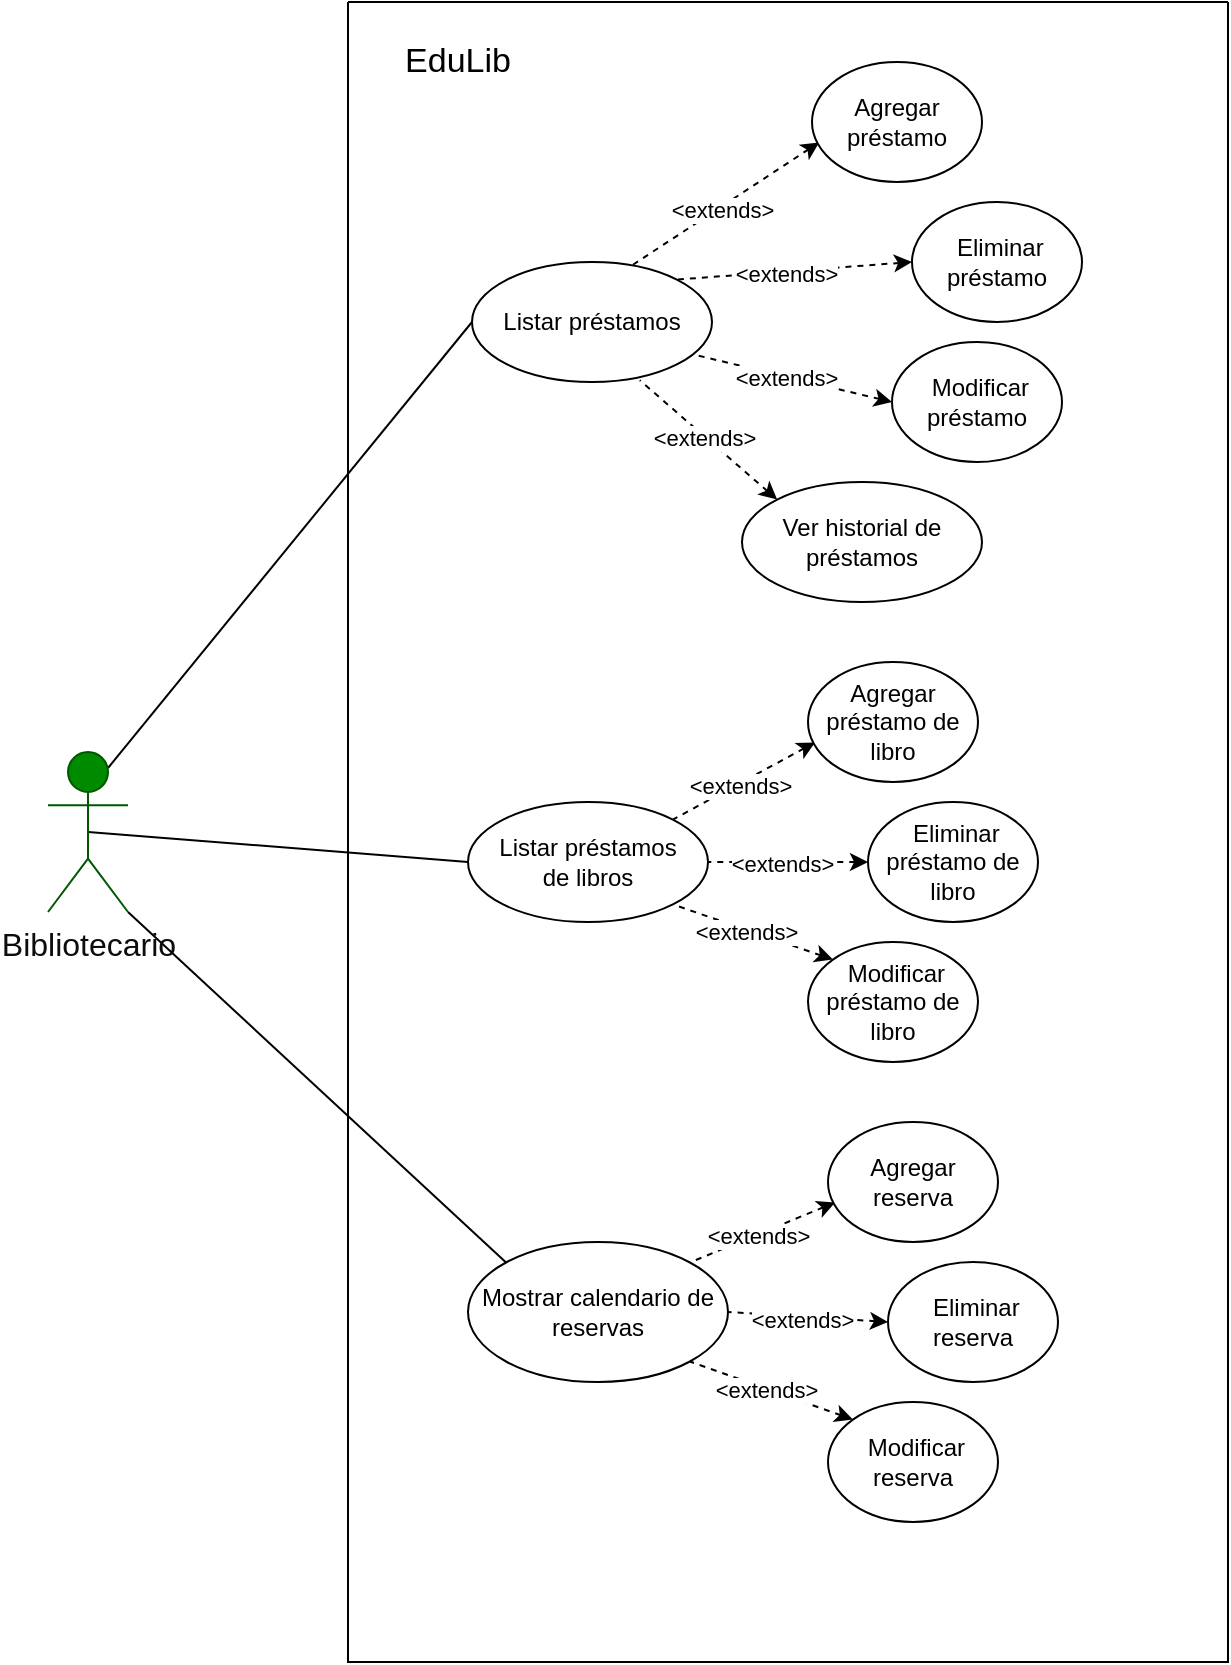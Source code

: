 <mxfile version="24.4.13" type="device">
  <diagram name="Page-1" id="42789a77-a242-8287-6e28-9cd8cfd52e62">
    <mxGraphModel dx="1235" dy="673" grid="1" gridSize="10" guides="1" tooltips="1" connect="1" arrows="1" fold="1" page="1" pageScale="1" pageWidth="1100" pageHeight="850" background="none" math="0" shadow="0">
      <root>
        <mxCell id="0" />
        <mxCell id="1" parent="0" />
        <mxCell id="q1SniMykTE97WwqamMA--63" style="edgeStyle=none;curved=1;rounded=0;orthogonalLoop=1;jettySize=auto;html=1;exitX=0.75;exitY=0.1;exitDx=0;exitDy=0;exitPerimeter=0;entryX=0;entryY=0.5;entryDx=0;entryDy=0;fontSize=12;startSize=8;endSize=8;endArrow=none;endFill=0;" edge="1" parent="1" source="JfrAqy8fLK1CfZt83tNe-1" target="q1SniMykTE97WwqamMA--2">
          <mxGeometry relative="1" as="geometry" />
        </mxCell>
        <mxCell id="q1SniMykTE97WwqamMA--64" style="edgeStyle=none;curved=1;rounded=0;orthogonalLoop=1;jettySize=auto;html=1;exitX=0.5;exitY=0.5;exitDx=0;exitDy=0;exitPerimeter=0;entryX=0;entryY=0.5;entryDx=0;entryDy=0;fontSize=12;startSize=8;endSize=8;endArrow=none;endFill=0;" edge="1" parent="1" source="JfrAqy8fLK1CfZt83tNe-1" target="q1SniMykTE97WwqamMA--42">
          <mxGeometry relative="1" as="geometry" />
        </mxCell>
        <mxCell id="q1SniMykTE97WwqamMA--65" style="edgeStyle=none;curved=1;rounded=0;orthogonalLoop=1;jettySize=auto;html=1;exitX=1;exitY=1;exitDx=0;exitDy=0;exitPerimeter=0;entryX=0;entryY=0;entryDx=0;entryDy=0;fontSize=12;startSize=8;endSize=8;endArrow=none;endFill=0;" edge="1" parent="1" source="JfrAqy8fLK1CfZt83tNe-1" target="q1SniMykTE97WwqamMA--53">
          <mxGeometry relative="1" as="geometry" />
        </mxCell>
        <mxCell id="JfrAqy8fLK1CfZt83tNe-1" value="&lt;font style=&quot;font-size: 16px;&quot;&gt;Bibliotecario&lt;/font&gt;" style="shape=umlActor;verticalLabelPosition=bottom;verticalAlign=top;html=1;outlineConnect=0;fillColor=#008a00;strokeColor=#005700;shadow=0;fontColor=#0D0D0D;" parent="1" vertex="1">
          <mxGeometry x="220" y="435" width="40" height="80" as="geometry" />
        </mxCell>
        <mxCell id="q1SniMykTE97WwqamMA--16" value="" style="swimlane;startSize=0;" vertex="1" parent="1">
          <mxGeometry x="370" y="60" width="440" height="830" as="geometry" />
        </mxCell>
        <mxCell id="q1SniMykTE97WwqamMA--17" value="&lt;font style=&quot;font-size: 17px;&quot;&gt;EduLib&lt;/font&gt;" style="text;html=1;align=center;verticalAlign=middle;whiteSpace=wrap;rounded=0;" vertex="1" parent="q1SniMykTE97WwqamMA--16">
          <mxGeometry width="110" height="60" as="geometry" />
        </mxCell>
        <mxCell id="ruLH608j97HtI5u0mlMc-2" style="rounded=0;orthogonalLoop=1;jettySize=auto;html=1;exitX=0;exitY=0.5;exitDx=0;exitDy=0;endArrow=none;endFill=0;startArrow=classic;startFill=1;dashed=1;entryX=0.919;entryY=0.769;entryDx=0;entryDy=0;entryPerimeter=0;" parent="q1SniMykTE97WwqamMA--16" source="q1SniMykTE97WwqamMA--7" target="q1SniMykTE97WwqamMA--2" edge="1">
          <mxGeometry relative="1" as="geometry">
            <mxPoint x="234.5" y="310" as="sourcePoint" />
            <mxPoint x="344.5" y="310" as="targetPoint" />
          </mxGeometry>
        </mxCell>
        <mxCell id="ruLH608j97HtI5u0mlMc-3" value="&amp;lt;extends&amp;gt;" style="edgeLabel;html=1;align=center;verticalAlign=middle;resizable=0;points=[];" parent="ruLH608j97HtI5u0mlMc-2" vertex="1" connectable="0">
          <mxGeometry x="0.07" y="1" relative="1" as="geometry">
            <mxPoint as="offset" />
          </mxGeometry>
        </mxCell>
        <mxCell id="Y5Qxqcbn9Gz8Wc6aOvu2-14" style="rounded=0;orthogonalLoop=1;jettySize=auto;html=1;exitX=0.042;exitY=0.67;exitDx=0;exitDy=0;endArrow=none;endFill=0;startArrow=classic;startFill=1;dashed=1;entryX=0.669;entryY=0.025;entryDx=0;entryDy=0;exitPerimeter=0;entryPerimeter=0;" parent="q1SniMykTE97WwqamMA--16" source="q1SniMykTE97WwqamMA--5" target="q1SniMykTE97WwqamMA--2" edge="1">
          <mxGeometry relative="1" as="geometry">
            <mxPoint x="92" y="60.0" as="sourcePoint" />
            <mxPoint x="202" y="60.0" as="targetPoint" />
          </mxGeometry>
        </mxCell>
        <mxCell id="Y5Qxqcbn9Gz8Wc6aOvu2-15" value="&amp;lt;extends&amp;gt;" style="edgeLabel;html=1;align=center;verticalAlign=middle;resizable=0;points=[];" parent="Y5Qxqcbn9Gz8Wc6aOvu2-14" vertex="1" connectable="0">
          <mxGeometry x="0.07" y="1" relative="1" as="geometry">
            <mxPoint as="offset" />
          </mxGeometry>
        </mxCell>
        <mxCell id="q1SniMykTE97WwqamMA--2" value="Listar préstamos" style="ellipse;whiteSpace=wrap;html=1;" vertex="1" parent="q1SniMykTE97WwqamMA--16">
          <mxGeometry x="62" y="130" width="120" height="60" as="geometry" />
        </mxCell>
        <mxCell id="q1SniMykTE97WwqamMA--5" value="Agregar préstamo" style="ellipse;whiteSpace=wrap;html=1;" vertex="1" parent="q1SniMykTE97WwqamMA--16">
          <mxGeometry x="232" y="30" width="85" height="60" as="geometry" />
        </mxCell>
        <mxCell id="q1SniMykTE97WwqamMA--6" value="&amp;nbsp;Eliminar préstamo" style="ellipse;whiteSpace=wrap;html=1;" vertex="1" parent="q1SniMykTE97WwqamMA--16">
          <mxGeometry x="282" y="100" width="85" height="60" as="geometry" />
        </mxCell>
        <mxCell id="q1SniMykTE97WwqamMA--7" value="&amp;nbsp;Modificar préstamo" style="ellipse;whiteSpace=wrap;html=1;" vertex="1" parent="q1SniMykTE97WwqamMA--16">
          <mxGeometry x="272" y="170" width="85" height="60" as="geometry" />
        </mxCell>
        <mxCell id="q1SniMykTE97WwqamMA--8" style="rounded=0;orthogonalLoop=1;jettySize=auto;html=1;exitX=0;exitY=0.5;exitDx=0;exitDy=0;endArrow=none;endFill=0;startArrow=classic;startFill=1;dashed=1;entryX=1;entryY=0;entryDx=0;entryDy=0;" edge="1" parent="q1SniMykTE97WwqamMA--16" source="q1SniMykTE97WwqamMA--6" target="q1SniMykTE97WwqamMA--2">
          <mxGeometry relative="1" as="geometry">
            <mxPoint x="188" y="160" as="sourcePoint" />
            <mxPoint x="116" y="199" as="targetPoint" />
          </mxGeometry>
        </mxCell>
        <mxCell id="q1SniMykTE97WwqamMA--9" value="&amp;lt;extends&amp;gt;" style="edgeLabel;html=1;align=center;verticalAlign=middle;resizable=0;points=[];" vertex="1" connectable="0" parent="q1SniMykTE97WwqamMA--8">
          <mxGeometry x="0.07" y="1" relative="1" as="geometry">
            <mxPoint as="offset" />
          </mxGeometry>
        </mxCell>
        <mxCell id="q1SniMykTE97WwqamMA--13" value="Ver historial de préstamos" style="ellipse;whiteSpace=wrap;html=1;" vertex="1" parent="q1SniMykTE97WwqamMA--16">
          <mxGeometry x="197" y="240" width="120" height="60" as="geometry" />
        </mxCell>
        <mxCell id="q1SniMykTE97WwqamMA--36" style="rounded=0;orthogonalLoop=1;jettySize=auto;html=1;exitX=0;exitY=0;exitDx=0;exitDy=0;endArrow=none;endFill=0;startArrow=classic;startFill=1;dashed=1;entryX=1;entryY=1;entryDx=0;entryDy=0;" edge="1" source="q1SniMykTE97WwqamMA--45" target="q1SniMykTE97WwqamMA--42" parent="q1SniMykTE97WwqamMA--16">
          <mxGeometry relative="1" as="geometry">
            <mxPoint x="202.5" y="610" as="sourcePoint" />
            <mxPoint x="312.5" y="610" as="targetPoint" />
          </mxGeometry>
        </mxCell>
        <mxCell id="q1SniMykTE97WwqamMA--37" value="&amp;lt;extends&amp;gt;" style="edgeLabel;html=1;align=center;verticalAlign=middle;resizable=0;points=[];" vertex="1" connectable="0" parent="q1SniMykTE97WwqamMA--36">
          <mxGeometry x="0.07" y="1" relative="1" as="geometry">
            <mxPoint as="offset" />
          </mxGeometry>
        </mxCell>
        <mxCell id="q1SniMykTE97WwqamMA--40" style="rounded=0;orthogonalLoop=1;jettySize=auto;html=1;exitX=0.042;exitY=0.67;exitDx=0;exitDy=0;endArrow=none;endFill=0;startArrow=classic;startFill=1;dashed=1;entryX=1;entryY=0;entryDx=0;entryDy=0;exitPerimeter=0;" edge="1" source="q1SniMykTE97WwqamMA--43" target="q1SniMykTE97WwqamMA--42" parent="q1SniMykTE97WwqamMA--16">
          <mxGeometry relative="1" as="geometry">
            <mxPoint x="60" y="360.0" as="sourcePoint" />
            <mxPoint x="170" y="360.0" as="targetPoint" />
          </mxGeometry>
        </mxCell>
        <mxCell id="q1SniMykTE97WwqamMA--41" value="&amp;lt;extends&amp;gt;" style="edgeLabel;html=1;align=center;verticalAlign=middle;resizable=0;points=[];" vertex="1" connectable="0" parent="q1SniMykTE97WwqamMA--40">
          <mxGeometry x="0.07" y="1" relative="1" as="geometry">
            <mxPoint as="offset" />
          </mxGeometry>
        </mxCell>
        <mxCell id="q1SniMykTE97WwqamMA--42" value="Listar préstamos&lt;div&gt;de libros&lt;/div&gt;" style="ellipse;whiteSpace=wrap;html=1;" vertex="1" parent="q1SniMykTE97WwqamMA--16">
          <mxGeometry x="60" y="400" width="120" height="60" as="geometry" />
        </mxCell>
        <mxCell id="q1SniMykTE97WwqamMA--43" value="Agregar préstamo de libro" style="ellipse;whiteSpace=wrap;html=1;" vertex="1" parent="q1SniMykTE97WwqamMA--16">
          <mxGeometry x="230" y="330" width="85" height="60" as="geometry" />
        </mxCell>
        <mxCell id="q1SniMykTE97WwqamMA--44" value="&amp;nbsp;Eliminar préstamo de libro" style="ellipse;whiteSpace=wrap;html=1;" vertex="1" parent="q1SniMykTE97WwqamMA--16">
          <mxGeometry x="260" y="400" width="85" height="60" as="geometry" />
        </mxCell>
        <mxCell id="q1SniMykTE97WwqamMA--45" value="&amp;nbsp;Modificar préstamo de libro" style="ellipse;whiteSpace=wrap;html=1;" vertex="1" parent="q1SniMykTE97WwqamMA--16">
          <mxGeometry x="230" y="470" width="85" height="60" as="geometry" />
        </mxCell>
        <mxCell id="q1SniMykTE97WwqamMA--46" style="rounded=0;orthogonalLoop=1;jettySize=auto;html=1;exitX=0;exitY=0.5;exitDx=0;exitDy=0;endArrow=none;endFill=0;startArrow=classic;startFill=1;dashed=1;entryX=1;entryY=0.5;entryDx=0;entryDy=0;" edge="1" source="q1SniMykTE97WwqamMA--44" target="q1SniMykTE97WwqamMA--42" parent="q1SniMykTE97WwqamMA--16">
          <mxGeometry relative="1" as="geometry">
            <mxPoint x="156" y="460" as="sourcePoint" />
            <mxPoint x="84" y="499" as="targetPoint" />
          </mxGeometry>
        </mxCell>
        <mxCell id="q1SniMykTE97WwqamMA--47" value="&amp;lt;extends&amp;gt;" style="edgeLabel;html=1;align=center;verticalAlign=middle;resizable=0;points=[];" vertex="1" connectable="0" parent="q1SniMykTE97WwqamMA--46">
          <mxGeometry x="0.07" y="1" relative="1" as="geometry">
            <mxPoint as="offset" />
          </mxGeometry>
        </mxCell>
        <mxCell id="q1SniMykTE97WwqamMA--60" style="rounded=0;orthogonalLoop=1;jettySize=auto;html=1;exitX=0;exitY=0;exitDx=0;exitDy=0;endArrow=none;endFill=0;startArrow=classic;startFill=1;dashed=1;entryX=0.699;entryY=0.985;entryDx=0;entryDy=0;entryPerimeter=0;" edge="1" parent="q1SniMykTE97WwqamMA--16" source="q1SniMykTE97WwqamMA--13" target="q1SniMykTE97WwqamMA--2">
          <mxGeometry relative="1" as="geometry">
            <mxPoint x="282" y="210" as="sourcePoint" />
            <mxPoint x="182" y="186" as="targetPoint" />
          </mxGeometry>
        </mxCell>
        <mxCell id="q1SniMykTE97WwqamMA--61" value="&amp;lt;extends&amp;gt;" style="edgeLabel;html=1;align=center;verticalAlign=middle;resizable=0;points=[];" vertex="1" connectable="0" parent="q1SniMykTE97WwqamMA--60">
          <mxGeometry x="0.07" y="1" relative="1" as="geometry">
            <mxPoint as="offset" />
          </mxGeometry>
        </mxCell>
        <mxCell id="q1SniMykTE97WwqamMA--49" style="rounded=0;orthogonalLoop=1;jettySize=auto;html=1;exitX=0;exitY=0;exitDx=0;exitDy=0;endArrow=none;endFill=0;startArrow=classic;startFill=1;dashed=1;entryX=1;entryY=1;entryDx=0;entryDy=0;" edge="1" source="q1SniMykTE97WwqamMA--56" target="q1SniMykTE97WwqamMA--53" parent="q1SniMykTE97WwqamMA--16">
          <mxGeometry relative="1" as="geometry">
            <mxPoint x="212.5" y="840" as="sourcePoint" />
            <mxPoint x="322.5" y="840" as="targetPoint" />
          </mxGeometry>
        </mxCell>
        <mxCell id="q1SniMykTE97WwqamMA--50" value="&amp;lt;extends&amp;gt;" style="edgeLabel;html=1;align=center;verticalAlign=middle;resizable=0;points=[];" vertex="1" connectable="0" parent="q1SniMykTE97WwqamMA--49">
          <mxGeometry x="0.07" y="1" relative="1" as="geometry">
            <mxPoint as="offset" />
          </mxGeometry>
        </mxCell>
        <mxCell id="q1SniMykTE97WwqamMA--51" style="rounded=0;orthogonalLoop=1;jettySize=auto;html=1;exitX=0.042;exitY=0.67;exitDx=0;exitDy=0;endArrow=none;endFill=0;startArrow=classic;startFill=1;dashed=1;entryX=1;entryY=0;entryDx=0;entryDy=0;exitPerimeter=0;" edge="1" source="q1SniMykTE97WwqamMA--54" target="q1SniMykTE97WwqamMA--53" parent="q1SniMykTE97WwqamMA--16">
          <mxGeometry relative="1" as="geometry">
            <mxPoint x="70" y="590.0" as="sourcePoint" />
            <mxPoint x="180" y="590.0" as="targetPoint" />
          </mxGeometry>
        </mxCell>
        <mxCell id="q1SniMykTE97WwqamMA--52" value="&amp;lt;extends&amp;gt;" style="edgeLabel;html=1;align=center;verticalAlign=middle;resizable=0;points=[];" vertex="1" connectable="0" parent="q1SniMykTE97WwqamMA--51">
          <mxGeometry x="0.07" y="1" relative="1" as="geometry">
            <mxPoint as="offset" />
          </mxGeometry>
        </mxCell>
        <mxCell id="q1SniMykTE97WwqamMA--53" value="Mostrar calendario de reservas" style="ellipse;whiteSpace=wrap;html=1;" vertex="1" parent="q1SniMykTE97WwqamMA--16">
          <mxGeometry x="60" y="620" width="130" height="70" as="geometry" />
        </mxCell>
        <mxCell id="q1SniMykTE97WwqamMA--54" value="Agregar reserva" style="ellipse;whiteSpace=wrap;html=1;" vertex="1" parent="q1SniMykTE97WwqamMA--16">
          <mxGeometry x="240" y="560" width="85" height="60" as="geometry" />
        </mxCell>
        <mxCell id="q1SniMykTE97WwqamMA--55" value="&amp;nbsp;Eliminar reserva" style="ellipse;whiteSpace=wrap;html=1;" vertex="1" parent="q1SniMykTE97WwqamMA--16">
          <mxGeometry x="270" y="630" width="85" height="60" as="geometry" />
        </mxCell>
        <mxCell id="q1SniMykTE97WwqamMA--56" value="&amp;nbsp;Modificar reserva" style="ellipse;whiteSpace=wrap;html=1;" vertex="1" parent="q1SniMykTE97WwqamMA--16">
          <mxGeometry x="240" y="700" width="85" height="60" as="geometry" />
        </mxCell>
        <mxCell id="q1SniMykTE97WwqamMA--57" style="rounded=0;orthogonalLoop=1;jettySize=auto;html=1;exitX=0;exitY=0.5;exitDx=0;exitDy=0;endArrow=none;endFill=0;startArrow=classic;startFill=1;dashed=1;entryX=1;entryY=0.5;entryDx=0;entryDy=0;" edge="1" source="q1SniMykTE97WwqamMA--55" target="q1SniMykTE97WwqamMA--53" parent="q1SniMykTE97WwqamMA--16">
          <mxGeometry relative="1" as="geometry">
            <mxPoint x="166" y="690" as="sourcePoint" />
            <mxPoint x="94" y="729" as="targetPoint" />
          </mxGeometry>
        </mxCell>
        <mxCell id="q1SniMykTE97WwqamMA--58" value="&amp;lt;extends&amp;gt;" style="edgeLabel;html=1;align=center;verticalAlign=middle;resizable=0;points=[];" vertex="1" connectable="0" parent="q1SniMykTE97WwqamMA--57">
          <mxGeometry x="0.07" y="1" relative="1" as="geometry">
            <mxPoint as="offset" />
          </mxGeometry>
        </mxCell>
      </root>
    </mxGraphModel>
  </diagram>
</mxfile>
